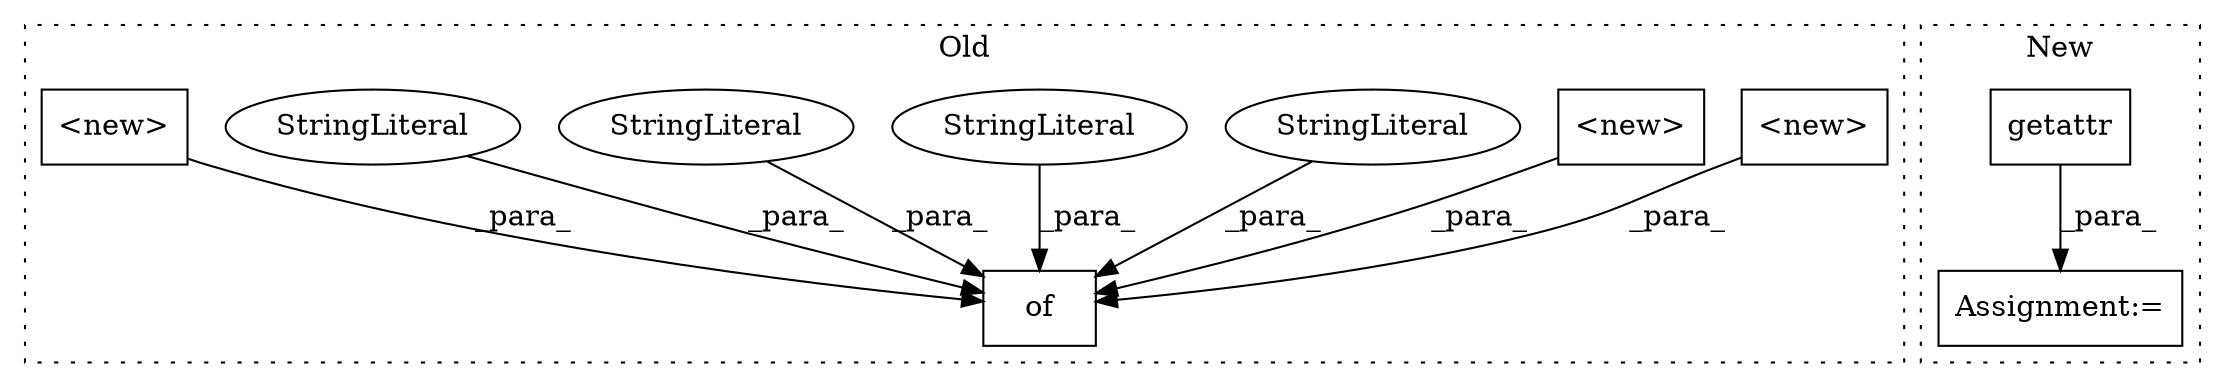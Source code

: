 digraph G {
subgraph cluster0 {
1 [label="<new>" a="14" s="1473" l="19" shape="box"];
4 [label="of" a="32" s="1462,1816" l="3,1" shape="box"];
5 [label="<new>" a="14" s="1766" l="20" shape="box"];
6 [label="StringLiteral" a="45" s="1493" l="7" shape="ellipse"];
7 [label="StringLiteral" a="45" s="1521" l="8" shape="ellipse"];
8 [label="StringLiteral" a="45" s="1581" l="7" shape="ellipse"];
9 [label="StringLiteral" a="45" s="1609" l="7" shape="ellipse"];
10 [label="<new>" a="14" s="1736" l="20" shape="box"];
label = "Old";
style="dotted";
}
subgraph cluster1 {
2 [label="getattr" a="32" s="1308,1325" l="8,1" shape="box"];
3 [label="Assignment:=" a="7" s="1307" l="1" shape="box"];
label = "New";
style="dotted";
}
1 -> 4 [label="_para_"];
2 -> 3 [label="_para_"];
5 -> 4 [label="_para_"];
6 -> 4 [label="_para_"];
7 -> 4 [label="_para_"];
8 -> 4 [label="_para_"];
9 -> 4 [label="_para_"];
10 -> 4 [label="_para_"];
}